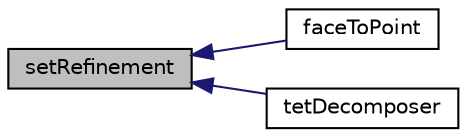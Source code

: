 digraph "setRefinement"
{
  bgcolor="transparent";
  edge [fontname="Helvetica",fontsize="10",labelfontname="Helvetica",labelfontsize="10"];
  node [fontname="Helvetica",fontsize="10",shape=record];
  rankdir="LR";
  Node1 [label="setRefinement",height=0.2,width=0.4,color="black", fillcolor="grey75", style="filled", fontcolor="black"];
  Node1 -> Node2 [dir="back",color="midnightblue",fontsize="10",style="solid",fontname="Helvetica"];
  Node2 [label="faceToPoint",height=0.2,width=0.4,color="black",URL="$a02642.html#aef0ad881f05c654086dfb9c09fdff02b",tooltip="From face to tet point. "];
  Node1 -> Node3 [dir="back",color="midnightblue",fontsize="10",style="solid",fontname="Helvetica"];
  Node3 [label="tetDecomposer",height=0.2,width=0.4,color="black",URL="$a02642.html#a724c17a56c629cccd769935f639ff0dd",tooltip="Construct from mesh. "];
}
